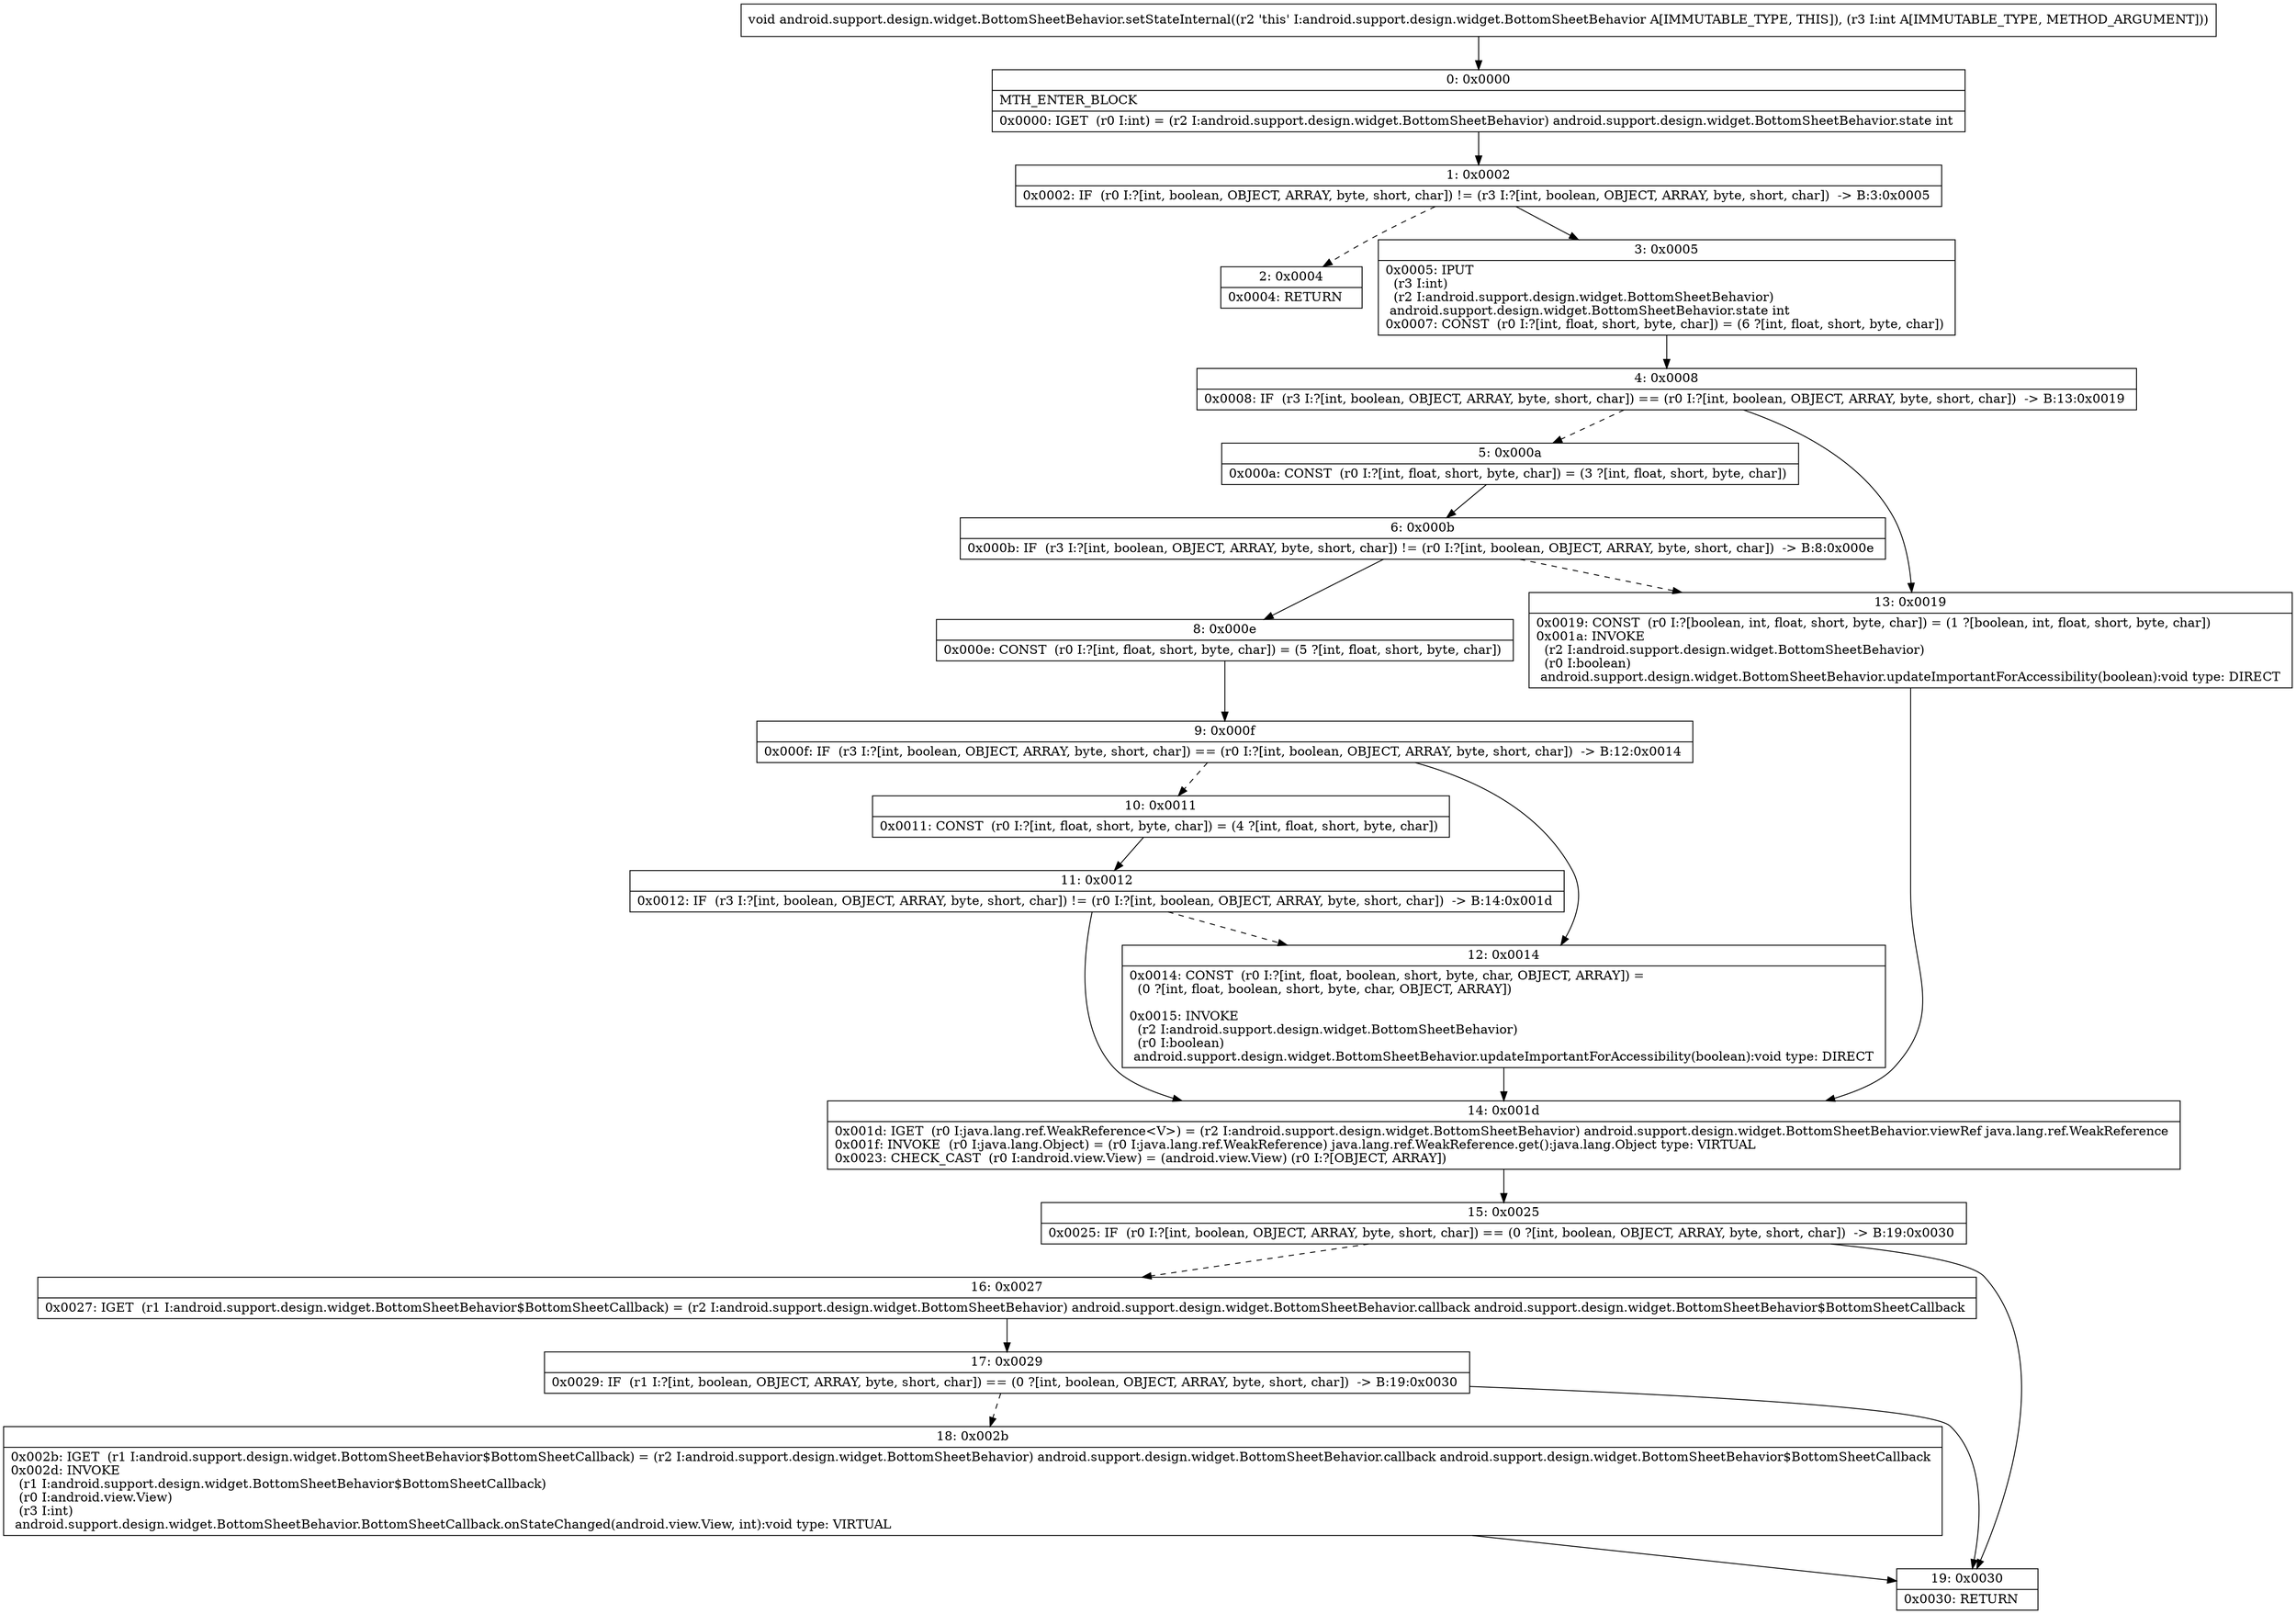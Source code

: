 digraph "CFG forandroid.support.design.widget.BottomSheetBehavior.setStateInternal(I)V" {
Node_0 [shape=record,label="{0\:\ 0x0000|MTH_ENTER_BLOCK\l|0x0000: IGET  (r0 I:int) = (r2 I:android.support.design.widget.BottomSheetBehavior) android.support.design.widget.BottomSheetBehavior.state int \l}"];
Node_1 [shape=record,label="{1\:\ 0x0002|0x0002: IF  (r0 I:?[int, boolean, OBJECT, ARRAY, byte, short, char]) != (r3 I:?[int, boolean, OBJECT, ARRAY, byte, short, char])  \-\> B:3:0x0005 \l}"];
Node_2 [shape=record,label="{2\:\ 0x0004|0x0004: RETURN   \l}"];
Node_3 [shape=record,label="{3\:\ 0x0005|0x0005: IPUT  \l  (r3 I:int)\l  (r2 I:android.support.design.widget.BottomSheetBehavior)\l android.support.design.widget.BottomSheetBehavior.state int \l0x0007: CONST  (r0 I:?[int, float, short, byte, char]) = (6 ?[int, float, short, byte, char]) \l}"];
Node_4 [shape=record,label="{4\:\ 0x0008|0x0008: IF  (r3 I:?[int, boolean, OBJECT, ARRAY, byte, short, char]) == (r0 I:?[int, boolean, OBJECT, ARRAY, byte, short, char])  \-\> B:13:0x0019 \l}"];
Node_5 [shape=record,label="{5\:\ 0x000a|0x000a: CONST  (r0 I:?[int, float, short, byte, char]) = (3 ?[int, float, short, byte, char]) \l}"];
Node_6 [shape=record,label="{6\:\ 0x000b|0x000b: IF  (r3 I:?[int, boolean, OBJECT, ARRAY, byte, short, char]) != (r0 I:?[int, boolean, OBJECT, ARRAY, byte, short, char])  \-\> B:8:0x000e \l}"];
Node_8 [shape=record,label="{8\:\ 0x000e|0x000e: CONST  (r0 I:?[int, float, short, byte, char]) = (5 ?[int, float, short, byte, char]) \l}"];
Node_9 [shape=record,label="{9\:\ 0x000f|0x000f: IF  (r3 I:?[int, boolean, OBJECT, ARRAY, byte, short, char]) == (r0 I:?[int, boolean, OBJECT, ARRAY, byte, short, char])  \-\> B:12:0x0014 \l}"];
Node_10 [shape=record,label="{10\:\ 0x0011|0x0011: CONST  (r0 I:?[int, float, short, byte, char]) = (4 ?[int, float, short, byte, char]) \l}"];
Node_11 [shape=record,label="{11\:\ 0x0012|0x0012: IF  (r3 I:?[int, boolean, OBJECT, ARRAY, byte, short, char]) != (r0 I:?[int, boolean, OBJECT, ARRAY, byte, short, char])  \-\> B:14:0x001d \l}"];
Node_12 [shape=record,label="{12\:\ 0x0014|0x0014: CONST  (r0 I:?[int, float, boolean, short, byte, char, OBJECT, ARRAY]) = \l  (0 ?[int, float, boolean, short, byte, char, OBJECT, ARRAY])\l \l0x0015: INVOKE  \l  (r2 I:android.support.design.widget.BottomSheetBehavior)\l  (r0 I:boolean)\l android.support.design.widget.BottomSheetBehavior.updateImportantForAccessibility(boolean):void type: DIRECT \l}"];
Node_13 [shape=record,label="{13\:\ 0x0019|0x0019: CONST  (r0 I:?[boolean, int, float, short, byte, char]) = (1 ?[boolean, int, float, short, byte, char]) \l0x001a: INVOKE  \l  (r2 I:android.support.design.widget.BottomSheetBehavior)\l  (r0 I:boolean)\l android.support.design.widget.BottomSheetBehavior.updateImportantForAccessibility(boolean):void type: DIRECT \l}"];
Node_14 [shape=record,label="{14\:\ 0x001d|0x001d: IGET  (r0 I:java.lang.ref.WeakReference\<V\>) = (r2 I:android.support.design.widget.BottomSheetBehavior) android.support.design.widget.BottomSheetBehavior.viewRef java.lang.ref.WeakReference \l0x001f: INVOKE  (r0 I:java.lang.Object) = (r0 I:java.lang.ref.WeakReference) java.lang.ref.WeakReference.get():java.lang.Object type: VIRTUAL \l0x0023: CHECK_CAST  (r0 I:android.view.View) = (android.view.View) (r0 I:?[OBJECT, ARRAY]) \l}"];
Node_15 [shape=record,label="{15\:\ 0x0025|0x0025: IF  (r0 I:?[int, boolean, OBJECT, ARRAY, byte, short, char]) == (0 ?[int, boolean, OBJECT, ARRAY, byte, short, char])  \-\> B:19:0x0030 \l}"];
Node_16 [shape=record,label="{16\:\ 0x0027|0x0027: IGET  (r1 I:android.support.design.widget.BottomSheetBehavior$BottomSheetCallback) = (r2 I:android.support.design.widget.BottomSheetBehavior) android.support.design.widget.BottomSheetBehavior.callback android.support.design.widget.BottomSheetBehavior$BottomSheetCallback \l}"];
Node_17 [shape=record,label="{17\:\ 0x0029|0x0029: IF  (r1 I:?[int, boolean, OBJECT, ARRAY, byte, short, char]) == (0 ?[int, boolean, OBJECT, ARRAY, byte, short, char])  \-\> B:19:0x0030 \l}"];
Node_18 [shape=record,label="{18\:\ 0x002b|0x002b: IGET  (r1 I:android.support.design.widget.BottomSheetBehavior$BottomSheetCallback) = (r2 I:android.support.design.widget.BottomSheetBehavior) android.support.design.widget.BottomSheetBehavior.callback android.support.design.widget.BottomSheetBehavior$BottomSheetCallback \l0x002d: INVOKE  \l  (r1 I:android.support.design.widget.BottomSheetBehavior$BottomSheetCallback)\l  (r0 I:android.view.View)\l  (r3 I:int)\l android.support.design.widget.BottomSheetBehavior.BottomSheetCallback.onStateChanged(android.view.View, int):void type: VIRTUAL \l}"];
Node_19 [shape=record,label="{19\:\ 0x0030|0x0030: RETURN   \l}"];
MethodNode[shape=record,label="{void android.support.design.widget.BottomSheetBehavior.setStateInternal((r2 'this' I:android.support.design.widget.BottomSheetBehavior A[IMMUTABLE_TYPE, THIS]), (r3 I:int A[IMMUTABLE_TYPE, METHOD_ARGUMENT])) }"];
MethodNode -> Node_0;
Node_0 -> Node_1;
Node_1 -> Node_2[style=dashed];
Node_1 -> Node_3;
Node_3 -> Node_4;
Node_4 -> Node_5[style=dashed];
Node_4 -> Node_13;
Node_5 -> Node_6;
Node_6 -> Node_8;
Node_6 -> Node_13[style=dashed];
Node_8 -> Node_9;
Node_9 -> Node_10[style=dashed];
Node_9 -> Node_12;
Node_10 -> Node_11;
Node_11 -> Node_12[style=dashed];
Node_11 -> Node_14;
Node_12 -> Node_14;
Node_13 -> Node_14;
Node_14 -> Node_15;
Node_15 -> Node_16[style=dashed];
Node_15 -> Node_19;
Node_16 -> Node_17;
Node_17 -> Node_18[style=dashed];
Node_17 -> Node_19;
Node_18 -> Node_19;
}

